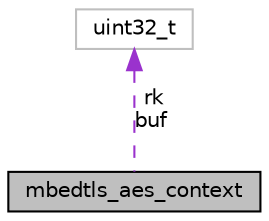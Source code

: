 digraph "mbedtls_aes_context"
{
  edge [fontname="Helvetica",fontsize="10",labelfontname="Helvetica",labelfontsize="10"];
  node [fontname="Helvetica",fontsize="10",shape=record];
  Node1 [label="mbedtls_aes_context",height=0.2,width=0.4,color="black", fillcolor="grey75", style="filled", fontcolor="black"];
  Node2 -> Node1 [dir="back",color="darkorchid3",fontsize="10",style="dashed",label=" rk\nbuf" ,fontname="Helvetica"];
  Node2 [label="uint32_t",height=0.2,width=0.4,color="grey75", fillcolor="white", style="filled"];
}
